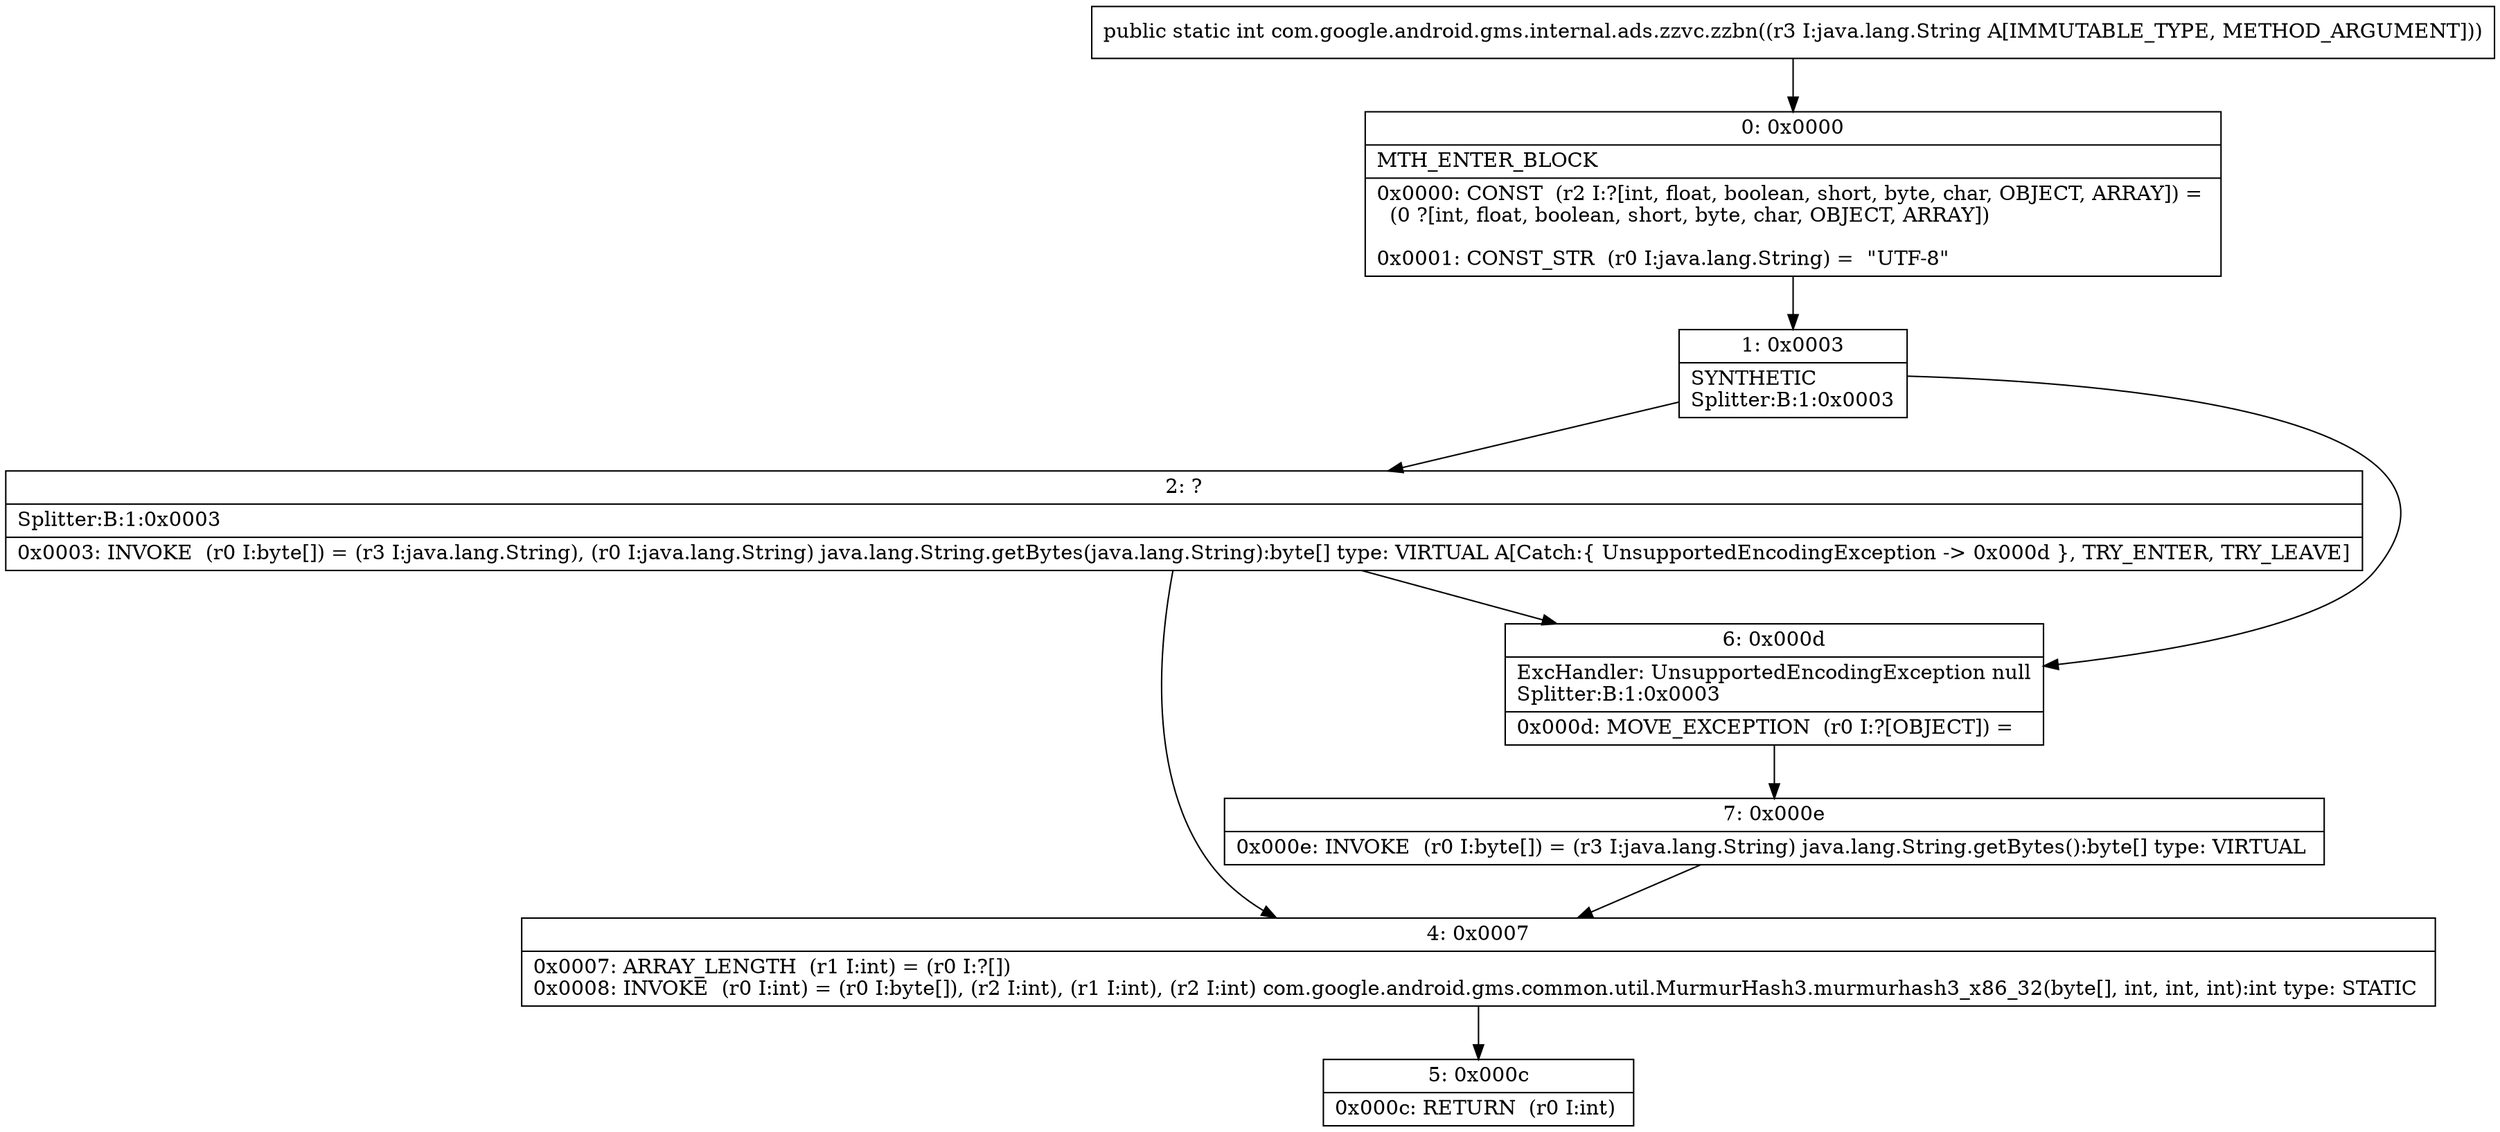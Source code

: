 digraph "CFG forcom.google.android.gms.internal.ads.zzvc.zzbn(Ljava\/lang\/String;)I" {
Node_0 [shape=record,label="{0\:\ 0x0000|MTH_ENTER_BLOCK\l|0x0000: CONST  (r2 I:?[int, float, boolean, short, byte, char, OBJECT, ARRAY]) = \l  (0 ?[int, float, boolean, short, byte, char, OBJECT, ARRAY])\l \l0x0001: CONST_STR  (r0 I:java.lang.String) =  \"UTF\-8\" \l}"];
Node_1 [shape=record,label="{1\:\ 0x0003|SYNTHETIC\lSplitter:B:1:0x0003\l}"];
Node_2 [shape=record,label="{2\:\ ?|Splitter:B:1:0x0003\l|0x0003: INVOKE  (r0 I:byte[]) = (r3 I:java.lang.String), (r0 I:java.lang.String) java.lang.String.getBytes(java.lang.String):byte[] type: VIRTUAL A[Catch:\{ UnsupportedEncodingException \-\> 0x000d \}, TRY_ENTER, TRY_LEAVE]\l}"];
Node_4 [shape=record,label="{4\:\ 0x0007|0x0007: ARRAY_LENGTH  (r1 I:int) = (r0 I:?[]) \l0x0008: INVOKE  (r0 I:int) = (r0 I:byte[]), (r2 I:int), (r1 I:int), (r2 I:int) com.google.android.gms.common.util.MurmurHash3.murmurhash3_x86_32(byte[], int, int, int):int type: STATIC \l}"];
Node_5 [shape=record,label="{5\:\ 0x000c|0x000c: RETURN  (r0 I:int) \l}"];
Node_6 [shape=record,label="{6\:\ 0x000d|ExcHandler: UnsupportedEncodingException null\lSplitter:B:1:0x0003\l|0x000d: MOVE_EXCEPTION  (r0 I:?[OBJECT]) =  \l}"];
Node_7 [shape=record,label="{7\:\ 0x000e|0x000e: INVOKE  (r0 I:byte[]) = (r3 I:java.lang.String) java.lang.String.getBytes():byte[] type: VIRTUAL \l}"];
MethodNode[shape=record,label="{public static int com.google.android.gms.internal.ads.zzvc.zzbn((r3 I:java.lang.String A[IMMUTABLE_TYPE, METHOD_ARGUMENT])) }"];
MethodNode -> Node_0;
Node_0 -> Node_1;
Node_1 -> Node_2;
Node_1 -> Node_6;
Node_2 -> Node_6;
Node_2 -> Node_4;
Node_4 -> Node_5;
Node_6 -> Node_7;
Node_7 -> Node_4;
}

